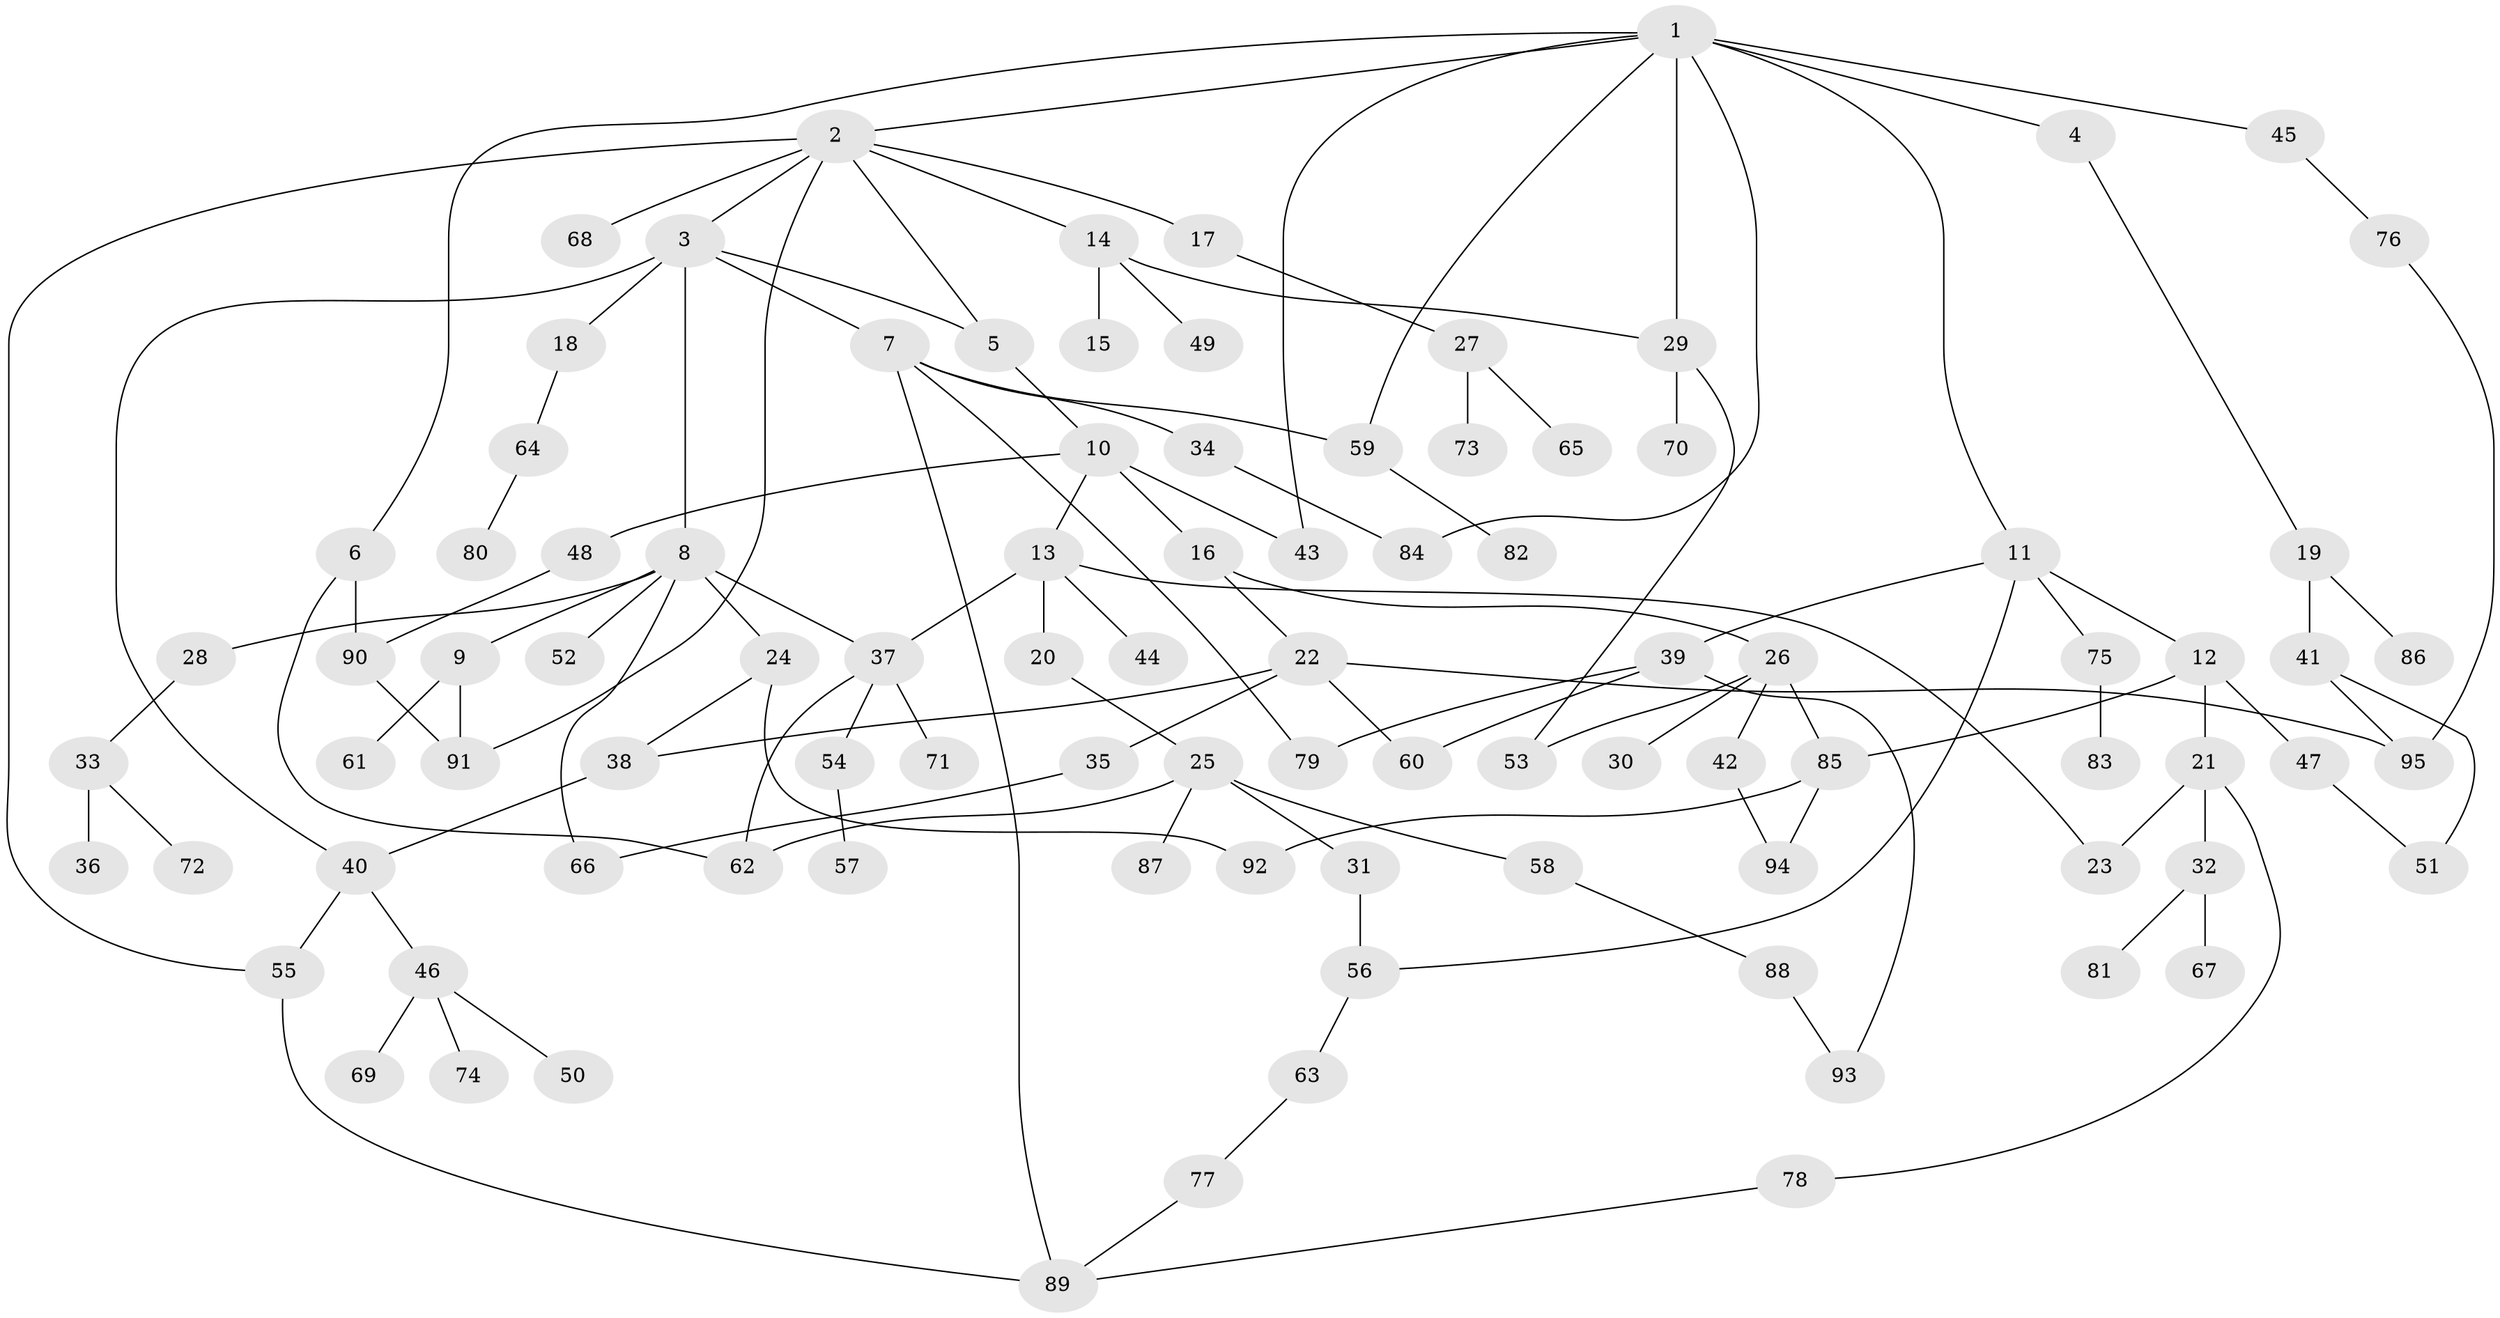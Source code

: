 // Generated by graph-tools (version 1.1) at 2025/25/03/09/25 03:25:28]
// undirected, 95 vertices, 124 edges
graph export_dot {
graph [start="1"]
  node [color=gray90,style=filled];
  1;
  2;
  3;
  4;
  5;
  6;
  7;
  8;
  9;
  10;
  11;
  12;
  13;
  14;
  15;
  16;
  17;
  18;
  19;
  20;
  21;
  22;
  23;
  24;
  25;
  26;
  27;
  28;
  29;
  30;
  31;
  32;
  33;
  34;
  35;
  36;
  37;
  38;
  39;
  40;
  41;
  42;
  43;
  44;
  45;
  46;
  47;
  48;
  49;
  50;
  51;
  52;
  53;
  54;
  55;
  56;
  57;
  58;
  59;
  60;
  61;
  62;
  63;
  64;
  65;
  66;
  67;
  68;
  69;
  70;
  71;
  72;
  73;
  74;
  75;
  76;
  77;
  78;
  79;
  80;
  81;
  82;
  83;
  84;
  85;
  86;
  87;
  88;
  89;
  90;
  91;
  92;
  93;
  94;
  95;
  1 -- 2;
  1 -- 4;
  1 -- 6;
  1 -- 11;
  1 -- 43;
  1 -- 45;
  1 -- 59;
  1 -- 84;
  1 -- 29;
  2 -- 3;
  2 -- 14;
  2 -- 17;
  2 -- 55;
  2 -- 68;
  2 -- 91;
  2 -- 5;
  3 -- 5;
  3 -- 7;
  3 -- 8;
  3 -- 18;
  3 -- 40;
  4 -- 19;
  5 -- 10;
  6 -- 90;
  6 -- 62;
  7 -- 34;
  7 -- 89;
  7 -- 79;
  7 -- 59;
  8 -- 9;
  8 -- 24;
  8 -- 28;
  8 -- 37;
  8 -- 52;
  8 -- 66;
  9 -- 61;
  9 -- 91;
  10 -- 13;
  10 -- 16;
  10 -- 48;
  10 -- 43;
  11 -- 12;
  11 -- 39;
  11 -- 56;
  11 -- 75;
  12 -- 21;
  12 -- 47;
  12 -- 85;
  13 -- 20;
  13 -- 44;
  13 -- 23;
  13 -- 37;
  14 -- 15;
  14 -- 29;
  14 -- 49;
  16 -- 22;
  16 -- 26;
  17 -- 27;
  18 -- 64;
  19 -- 41;
  19 -- 86;
  20 -- 25;
  21 -- 23;
  21 -- 32;
  21 -- 78;
  22 -- 35;
  22 -- 95;
  22 -- 60;
  22 -- 38;
  24 -- 38;
  24 -- 92;
  25 -- 31;
  25 -- 58;
  25 -- 87;
  25 -- 62;
  26 -- 30;
  26 -- 42;
  26 -- 85;
  26 -- 53;
  27 -- 65;
  27 -- 73;
  28 -- 33;
  29 -- 53;
  29 -- 70;
  31 -- 56;
  32 -- 67;
  32 -- 81;
  33 -- 36;
  33 -- 72;
  34 -- 84;
  35 -- 66;
  37 -- 54;
  37 -- 62;
  37 -- 71;
  38 -- 40;
  39 -- 60;
  39 -- 79;
  39 -- 93;
  40 -- 46;
  40 -- 55;
  41 -- 51;
  41 -- 95;
  42 -- 94;
  45 -- 76;
  46 -- 50;
  46 -- 69;
  46 -- 74;
  47 -- 51;
  48 -- 90;
  54 -- 57;
  55 -- 89;
  56 -- 63;
  58 -- 88;
  59 -- 82;
  63 -- 77;
  64 -- 80;
  75 -- 83;
  76 -- 95;
  77 -- 89;
  78 -- 89;
  85 -- 92;
  85 -- 94;
  88 -- 93;
  90 -- 91;
}
